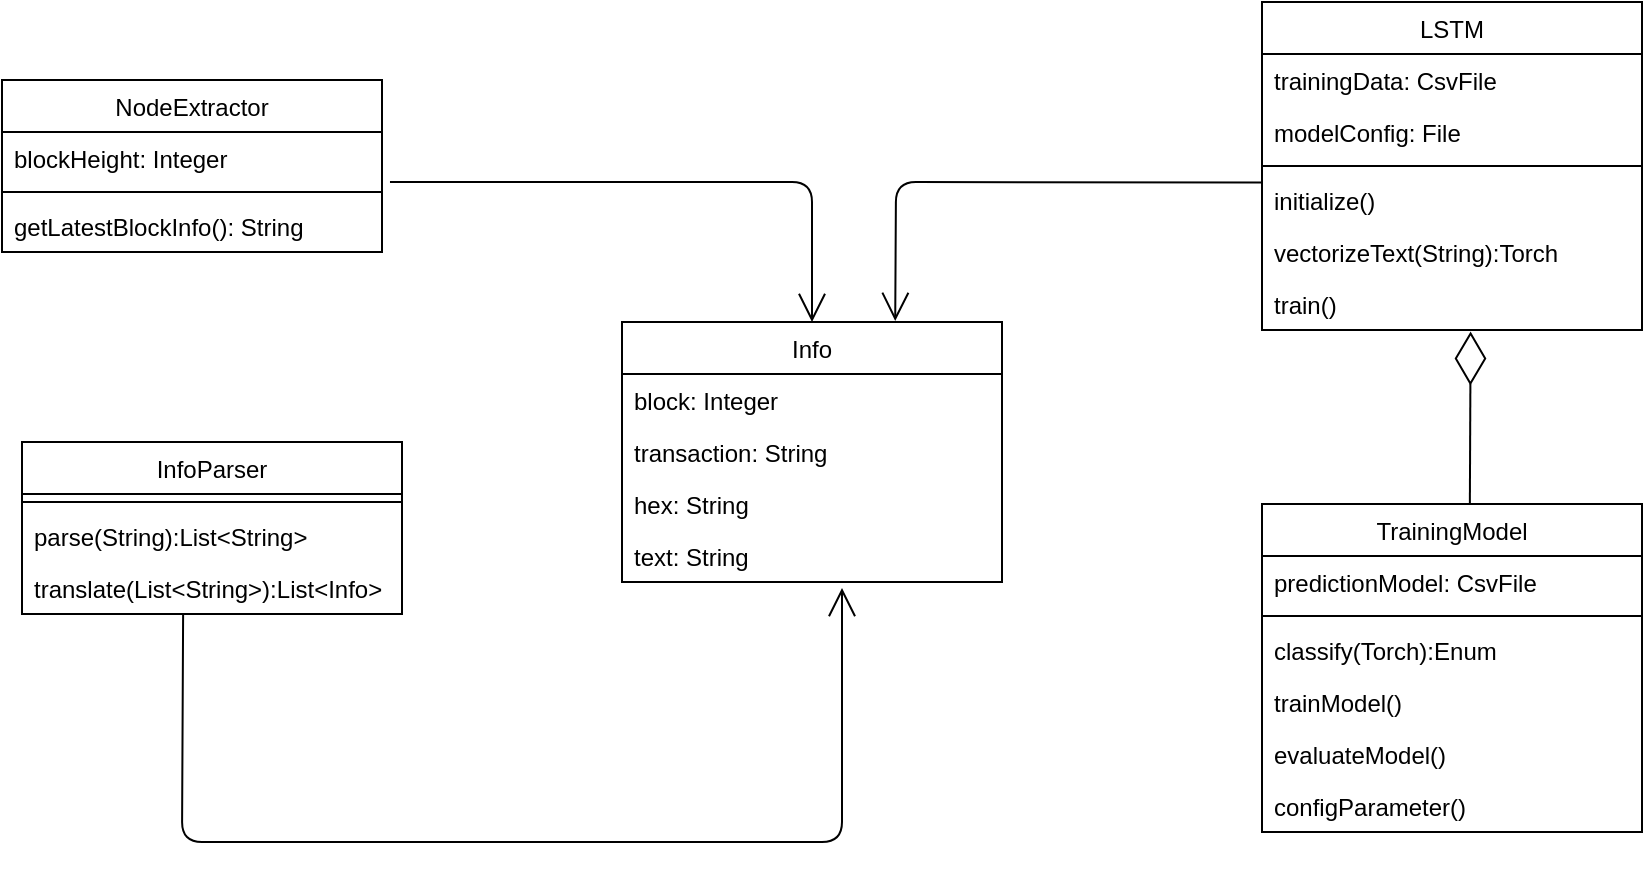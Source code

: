 <mxfile version="14.2.7" type="github">
  <diagram id="C5RBs43oDa-KdzZeNtuy" name="Page-1">
    <mxGraphModel dx="2253" dy="826" grid="1" gridSize="10" guides="1" tooltips="1" connect="1" arrows="1" fold="1" page="1" pageScale="1" pageWidth="827" pageHeight="1169" math="0" shadow="0">
      <root>
        <mxCell id="WIyWlLk6GJQsqaUBKTNV-0" />
        <mxCell id="WIyWlLk6GJQsqaUBKTNV-1" parent="WIyWlLk6GJQsqaUBKTNV-0" />
        <mxCell id="Ucv5hCjX702RspUQGJjU-5" value="LSTM" style="swimlane;fontStyle=0;align=center;verticalAlign=top;childLayout=stackLayout;horizontal=1;startSize=26;horizontalStack=0;resizeParent=1;resizeParentMax=0;resizeLast=0;collapsible=1;marginBottom=0;" parent="WIyWlLk6GJQsqaUBKTNV-1" vertex="1">
          <mxGeometry x="430" y="170" width="190" height="164" as="geometry" />
        </mxCell>
        <mxCell id="Ucv5hCjX702RspUQGJjU-6" value="trainingData: CsvFile&#xa;" style="text;strokeColor=none;fillColor=none;align=left;verticalAlign=top;spacingLeft=4;spacingRight=4;overflow=hidden;rotatable=0;points=[[0,0.5],[1,0.5]];portConstraint=eastwest;" parent="Ucv5hCjX702RspUQGJjU-5" vertex="1">
          <mxGeometry y="26" width="190" height="26" as="geometry" />
        </mxCell>
        <mxCell id="Ucv5hCjX702RspUQGJjU-12" value="modelConfig: File" style="text;strokeColor=none;fillColor=none;align=left;verticalAlign=top;spacingLeft=4;spacingRight=4;overflow=hidden;rotatable=0;points=[[0,0.5],[1,0.5]];portConstraint=eastwest;" parent="Ucv5hCjX702RspUQGJjU-5" vertex="1">
          <mxGeometry y="52" width="190" height="26" as="geometry" />
        </mxCell>
        <mxCell id="Ucv5hCjX702RspUQGJjU-7" value="" style="line;strokeWidth=1;fillColor=none;align=left;verticalAlign=middle;spacingTop=-1;spacingLeft=3;spacingRight=3;rotatable=0;labelPosition=right;points=[];portConstraint=eastwest;" parent="Ucv5hCjX702RspUQGJjU-5" vertex="1">
          <mxGeometry y="78" width="190" height="8" as="geometry" />
        </mxCell>
        <mxCell id="Ucv5hCjX702RspUQGJjU-9" value="initialize()" style="text;strokeColor=none;fillColor=none;align=left;verticalAlign=top;spacingLeft=4;spacingRight=4;overflow=hidden;rotatable=0;points=[[0,0.5],[1,0.5]];portConstraint=eastwest;" parent="Ucv5hCjX702RspUQGJjU-5" vertex="1">
          <mxGeometry y="86" width="190" height="26" as="geometry" />
        </mxCell>
        <mxCell id="Ucv5hCjX702RspUQGJjU-8" value="vectorizeText(String):Torch" style="text;strokeColor=none;fillColor=none;align=left;verticalAlign=top;spacingLeft=4;spacingRight=4;overflow=hidden;rotatable=0;points=[[0,0.5],[1,0.5]];portConstraint=eastwest;" parent="Ucv5hCjX702RspUQGJjU-5" vertex="1">
          <mxGeometry y="112" width="190" height="26" as="geometry" />
        </mxCell>
        <mxCell id="Ucv5hCjX702RspUQGJjU-10" value="train()" style="text;strokeColor=none;fillColor=none;align=left;verticalAlign=top;spacingLeft=4;spacingRight=4;overflow=hidden;rotatable=0;points=[[0,0.5],[1,0.5]];portConstraint=eastwest;" parent="Ucv5hCjX702RspUQGJjU-5" vertex="1">
          <mxGeometry y="138" width="190" height="26" as="geometry" />
        </mxCell>
        <mxCell id="Ucv5hCjX702RspUQGJjU-13" value="Info" style="swimlane;fontStyle=0;align=center;verticalAlign=top;childLayout=stackLayout;horizontal=1;startSize=26;horizontalStack=0;resizeParent=1;resizeParentMax=0;resizeLast=0;collapsible=1;marginBottom=0;" parent="WIyWlLk6GJQsqaUBKTNV-1" vertex="1">
          <mxGeometry x="110" y="330" width="190" height="130" as="geometry" />
        </mxCell>
        <mxCell id="Ucv5hCjX702RspUQGJjU-15" value="block: Integer" style="text;strokeColor=none;fillColor=none;align=left;verticalAlign=top;spacingLeft=4;spacingRight=4;overflow=hidden;rotatable=0;points=[[0,0.5],[1,0.5]];portConstraint=eastwest;" parent="Ucv5hCjX702RspUQGJjU-13" vertex="1">
          <mxGeometry y="26" width="190" height="26" as="geometry" />
        </mxCell>
        <mxCell id="Ucv5hCjX702RspUQGJjU-42" value="transaction: String" style="text;strokeColor=none;fillColor=none;align=left;verticalAlign=top;spacingLeft=4;spacingRight=4;overflow=hidden;rotatable=0;points=[[0,0.5],[1,0.5]];portConstraint=eastwest;" parent="Ucv5hCjX702RspUQGJjU-13" vertex="1">
          <mxGeometry y="52" width="190" height="26" as="geometry" />
        </mxCell>
        <mxCell id="Ucv5hCjX702RspUQGJjU-17" value="hex: String" style="text;strokeColor=none;fillColor=none;align=left;verticalAlign=top;spacingLeft=4;spacingRight=4;overflow=hidden;rotatable=0;points=[[0,0.5],[1,0.5]];portConstraint=eastwest;" parent="Ucv5hCjX702RspUQGJjU-13" vertex="1">
          <mxGeometry y="78" width="190" height="26" as="geometry" />
        </mxCell>
        <mxCell id="Ucv5hCjX702RspUQGJjU-19" value="text: String" style="text;strokeColor=none;fillColor=none;align=left;verticalAlign=top;spacingLeft=4;spacingRight=4;overflow=hidden;rotatable=0;points=[[0,0.5],[1,0.5]];portConstraint=eastwest;" parent="Ucv5hCjX702RspUQGJjU-13" vertex="1">
          <mxGeometry y="104" width="190" height="26" as="geometry" />
        </mxCell>
        <mxCell id="Ucv5hCjX702RspUQGJjU-21" value="TrainingModel" style="swimlane;fontStyle=0;align=center;verticalAlign=top;childLayout=stackLayout;horizontal=1;startSize=26;horizontalStack=0;resizeParent=1;resizeParentMax=0;resizeLast=0;collapsible=1;marginBottom=0;" parent="WIyWlLk6GJQsqaUBKTNV-1" vertex="1">
          <mxGeometry x="430" y="421" width="190" height="164" as="geometry" />
        </mxCell>
        <mxCell id="Ucv5hCjX702RspUQGJjU-22" value="predictionModel: CsvFile" style="text;strokeColor=none;fillColor=none;align=left;verticalAlign=top;spacingLeft=4;spacingRight=4;overflow=hidden;rotatable=0;points=[[0,0.5],[1,0.5]];portConstraint=eastwest;" parent="Ucv5hCjX702RspUQGJjU-21" vertex="1">
          <mxGeometry y="26" width="190" height="26" as="geometry" />
        </mxCell>
        <mxCell id="Ucv5hCjX702RspUQGJjU-23" value="" style="line;strokeWidth=1;fillColor=none;align=left;verticalAlign=middle;spacingTop=-1;spacingLeft=3;spacingRight=3;rotatable=0;labelPosition=right;points=[];portConstraint=eastwest;" parent="Ucv5hCjX702RspUQGJjU-21" vertex="1">
          <mxGeometry y="52" width="190" height="8" as="geometry" />
        </mxCell>
        <mxCell id="Ucv5hCjX702RspUQGJjU-24" value="classify(Torch):Enum" style="text;strokeColor=none;fillColor=none;align=left;verticalAlign=top;spacingLeft=4;spacingRight=4;overflow=hidden;rotatable=0;points=[[0,0.5],[1,0.5]];portConstraint=eastwest;" parent="Ucv5hCjX702RspUQGJjU-21" vertex="1">
          <mxGeometry y="60" width="190" height="26" as="geometry" />
        </mxCell>
        <mxCell id="Ucv5hCjX702RspUQGJjU-25" value="trainModel()" style="text;strokeColor=none;fillColor=none;align=left;verticalAlign=top;spacingLeft=4;spacingRight=4;overflow=hidden;rotatable=0;points=[[0,0.5],[1,0.5]];portConstraint=eastwest;" parent="Ucv5hCjX702RspUQGJjU-21" vertex="1">
          <mxGeometry y="86" width="190" height="26" as="geometry" />
        </mxCell>
        <mxCell id="Ucv5hCjX702RspUQGJjU-26" value="evaluateModel()" style="text;strokeColor=none;fillColor=none;align=left;verticalAlign=top;spacingLeft=4;spacingRight=4;overflow=hidden;rotatable=0;points=[[0,0.5],[1,0.5]];portConstraint=eastwest;" parent="Ucv5hCjX702RspUQGJjU-21" vertex="1">
          <mxGeometry y="112" width="190" height="26" as="geometry" />
        </mxCell>
        <mxCell id="Ucv5hCjX702RspUQGJjU-27" value="configParameter()" style="text;strokeColor=none;fillColor=none;align=left;verticalAlign=top;spacingLeft=4;spacingRight=4;overflow=hidden;rotatable=0;points=[[0,0.5],[1,0.5]];portConstraint=eastwest;" parent="Ucv5hCjX702RspUQGJjU-21" vertex="1">
          <mxGeometry y="138" width="190" height="26" as="geometry" />
        </mxCell>
        <mxCell id="Ucv5hCjX702RspUQGJjU-28" value="NodeExtractor" style="swimlane;fontStyle=0;align=center;verticalAlign=top;childLayout=stackLayout;horizontal=1;startSize=26;horizontalStack=0;resizeParent=1;resizeParentMax=0;resizeLast=0;collapsible=1;marginBottom=0;" parent="WIyWlLk6GJQsqaUBKTNV-1" vertex="1">
          <mxGeometry x="-200" y="209" width="190" height="86" as="geometry" />
        </mxCell>
        <mxCell id="Ucv5hCjX702RspUQGJjU-31" value="blockHeight: Integer" style="text;strokeColor=none;fillColor=none;align=left;verticalAlign=top;spacingLeft=4;spacingRight=4;overflow=hidden;rotatable=0;points=[[0,0.5],[1,0.5]];portConstraint=eastwest;" parent="Ucv5hCjX702RspUQGJjU-28" vertex="1">
          <mxGeometry y="26" width="190" height="26" as="geometry" />
        </mxCell>
        <mxCell id="Ucv5hCjX702RspUQGJjU-30" value="" style="line;strokeWidth=1;fillColor=none;align=left;verticalAlign=middle;spacingTop=-1;spacingLeft=3;spacingRight=3;rotatable=0;labelPosition=right;points=[];portConstraint=eastwest;" parent="Ucv5hCjX702RspUQGJjU-28" vertex="1">
          <mxGeometry y="52" width="190" height="8" as="geometry" />
        </mxCell>
        <mxCell id="Ucv5hCjX702RspUQGJjU-32" value="getLatestBlockInfo(): String" style="text;strokeColor=none;fillColor=none;align=left;verticalAlign=top;spacingLeft=4;spacingRight=4;overflow=hidden;rotatable=0;points=[[0,0.5],[1,0.5]];portConstraint=eastwest;" parent="Ucv5hCjX702RspUQGJjU-28" vertex="1">
          <mxGeometry y="60" width="190" height="26" as="geometry" />
        </mxCell>
        <mxCell id="Ucv5hCjX702RspUQGJjU-35" value="InfoParser" style="swimlane;fontStyle=0;align=center;verticalAlign=top;childLayout=stackLayout;horizontal=1;startSize=26;horizontalStack=0;resizeParent=1;resizeParentMax=0;resizeLast=0;collapsible=1;marginBottom=0;" parent="WIyWlLk6GJQsqaUBKTNV-1" vertex="1">
          <mxGeometry x="-190" y="390" width="190" height="86" as="geometry" />
        </mxCell>
        <mxCell id="Ucv5hCjX702RspUQGJjU-37" value="" style="line;strokeWidth=1;fillColor=none;align=left;verticalAlign=middle;spacingTop=-1;spacingLeft=3;spacingRight=3;rotatable=0;labelPosition=right;points=[];portConstraint=eastwest;" parent="Ucv5hCjX702RspUQGJjU-35" vertex="1">
          <mxGeometry y="26" width="190" height="8" as="geometry" />
        </mxCell>
        <mxCell id="Ucv5hCjX702RspUQGJjU-38" value="parse(String):List&lt;String&gt;" style="text;strokeColor=none;fillColor=none;align=left;verticalAlign=top;spacingLeft=4;spacingRight=4;overflow=hidden;rotatable=0;points=[[0,0.5],[1,0.5]];portConstraint=eastwest;" parent="Ucv5hCjX702RspUQGJjU-35" vertex="1">
          <mxGeometry y="34" width="190" height="26" as="geometry" />
        </mxCell>
        <mxCell id="Ucv5hCjX702RspUQGJjU-39" value="translate(List&lt;String&gt;):List&lt;Info&gt;" style="text;strokeColor=none;fillColor=none;align=left;verticalAlign=top;spacingLeft=4;spacingRight=4;overflow=hidden;rotatable=0;points=[[0,0.5],[1,0.5]];portConstraint=eastwest;" parent="Ucv5hCjX702RspUQGJjU-35" vertex="1">
          <mxGeometry y="60" width="190" height="26" as="geometry" />
        </mxCell>
        <mxCell id="Ucv5hCjX702RspUQGJjU-44" value="" style="endArrow=open;endFill=1;endSize=12;html=1;exitX=0.424;exitY=0.992;exitDx=0;exitDy=0;exitPerimeter=0;" parent="WIyWlLk6GJQsqaUBKTNV-1" source="Ucv5hCjX702RspUQGJjU-39" edge="1">
          <mxGeometry width="160" relative="1" as="geometry">
            <mxPoint x="130" y="500" as="sourcePoint" />
            <mxPoint x="220" y="463" as="targetPoint" />
            <Array as="points">
              <mxPoint x="-110" y="590" />
              <mxPoint x="220" y="590" />
            </Array>
          </mxGeometry>
        </mxCell>
        <mxCell id="Ucv5hCjX702RspUQGJjU-45" value="" style="endArrow=open;endFill=1;endSize=12;html=1;entryX=0.5;entryY=0;entryDx=0;entryDy=0;exitX=1.021;exitY=0.962;exitDx=0;exitDy=0;exitPerimeter=0;" parent="WIyWlLk6GJQsqaUBKTNV-1" source="Ucv5hCjX702RspUQGJjU-31" target="Ucv5hCjX702RspUQGJjU-13" edge="1">
          <mxGeometry width="160" relative="1" as="geometry">
            <mxPoint x="-10" y="251.5" as="sourcePoint" />
            <mxPoint x="150" y="251.5" as="targetPoint" />
            <Array as="points">
              <mxPoint x="205" y="260" />
            </Array>
          </mxGeometry>
        </mxCell>
        <mxCell id="Ucv5hCjX702RspUQGJjU-46" value="" style="endArrow=diamondThin;endFill=0;endSize=24;html=1;exitX=0.547;exitY=0;exitDx=0;exitDy=0;exitPerimeter=0;entryX=0.549;entryY=1.03;entryDx=0;entryDy=0;entryPerimeter=0;" parent="WIyWlLk6GJQsqaUBKTNV-1" source="Ucv5hCjX702RspUQGJjU-21" target="Ucv5hCjX702RspUQGJjU-10" edge="1">
          <mxGeometry width="160" relative="1" as="geometry">
            <mxPoint x="130" y="440" as="sourcePoint" />
            <mxPoint x="534" y="338" as="targetPoint" />
          </mxGeometry>
        </mxCell>
        <mxCell id="Ucv5hCjX702RspUQGJjU-47" value="" style="endArrow=open;endFill=1;endSize=12;html=1;entryX=0.719;entryY=-0.004;entryDx=0;entryDy=0;entryPerimeter=0;exitX=-0.001;exitY=0.165;exitDx=0;exitDy=0;exitPerimeter=0;" parent="WIyWlLk6GJQsqaUBKTNV-1" source="Ucv5hCjX702RspUQGJjU-9" target="Ucv5hCjX702RspUQGJjU-13" edge="1">
          <mxGeometry width="160" relative="1" as="geometry">
            <mxPoint x="428" y="260" as="sourcePoint" />
            <mxPoint x="247" y="325" as="targetPoint" />
            <Array as="points">
              <mxPoint x="247" y="260" />
            </Array>
          </mxGeometry>
        </mxCell>
      </root>
    </mxGraphModel>
  </diagram>
</mxfile>
